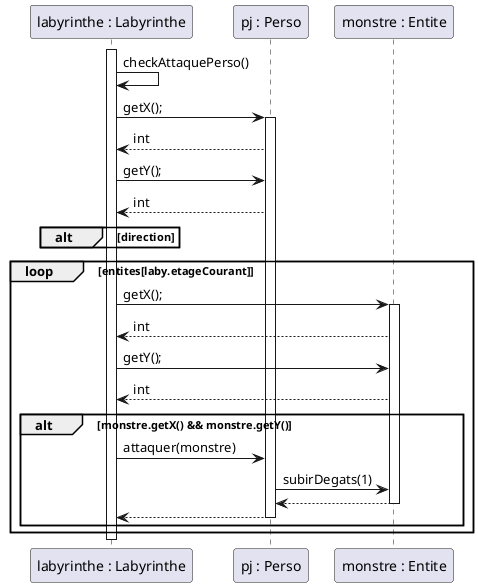 @startuml checkAttaquePerso
participant "labyrinthe : Labyrinthe" as laby
participant "pj : Perso" as perso
participant "monstre : Entite" as monstre

activate laby

laby -> laby : checkAttaquePerso()

laby -> perso : getX();
activate perso
perso --> laby : int
laby -> perso : getY();
perso --> laby : int
alt direction
end

loop entites[laby.etageCourant]

    laby -> monstre : getX();
activate monstre
    monstre --> laby : int
    laby -> monstre : getY();
    monstre --> laby : int
    alt monstre.getX() && monstre.getY()
        laby -> perso : attaquer(monstre)
        perso -> monstre : subirDegats(1)
        monstre --> perso
        deactivate monstre
        perso --> laby
        deactivate perso
    end
end
deactivate laby
@enduml

@startuml deplacementEntites

actor User

participant Labyrinthe
participant Entite
participant Case
participant P

User -> Labyrinthe: deplacerEntites()
activate Labyrinthe

Labyrinthe -> Labyrinthe: get(etagesPerso)
activate Entite

loop for each Entite
    Labyrinthe -> Entite: getX()
    Labyrinthe -> Entite: getY()

    Labyrinthe -> Labyrinthe: Math.random() * actions.length
    Labyrinthe -> Labyrinthe: getSuivant(courante[0], courante[1], action)

    loop for each Entite
        Labyrinthe -> Entite: getX()
        Labyrinthe -> Entite: getY()
        alt Case suivante occupée
            return
        end
    end

    Labyrinthe -> P: getX()
    Labyrinthe -> P: getY()
    alt Case suivante occupée par pj
        return
    end

    Labyrinthe -> Case: getCase(suivante[0], suivante[1])
    activate Case
    Case -> Labyrinthe: interagir(this, entite)
    deactivate Case

    Labyrinthe -> Entite: setDirection(action)
end

deactivate Entite
deactivate Labyrinthe

@enduml

@startuml GetData
participant "Element" as E
participant "File" as F1
participant "File" as F2
participant "BufferedWriter" as BW
participant "BufferedReader" as BR
participant "String" as S

activate E
E -> F1: new File("data.txt")
activate F1
F1 --> E
E -> F2: new File("data2.txt")
activate F2
F2 --> E
E -> BW: new BufferedWriter(new FileWriter(F2))
activate BW
BW --> E
E -> BR: new BufferedReader(new FileReader(F1))
activate BR
BR --> E
E -> BR: readLine()
BR --> E: line
alt line.split(":")[0] equals this.nom
    E -> S: split(":")
    activate S
    S --> E: data
    E -> S: parseInt(data[1])
    S --> E: nb
    E -> BW: write(this.nom + ":" + (nb+1) + "\n")
else
    E -> BW: write(line + "\n")
end
alt not found
    E -> BW: write(this.nom + ":1")
end
E -> BW: close()
deactivate BW
E -> BR: close()
deactivate BR
E -> F1: delete()
deactivate F1
E -> F2: renameTo(F1)
deactivate F2
deactivate E
@enduml